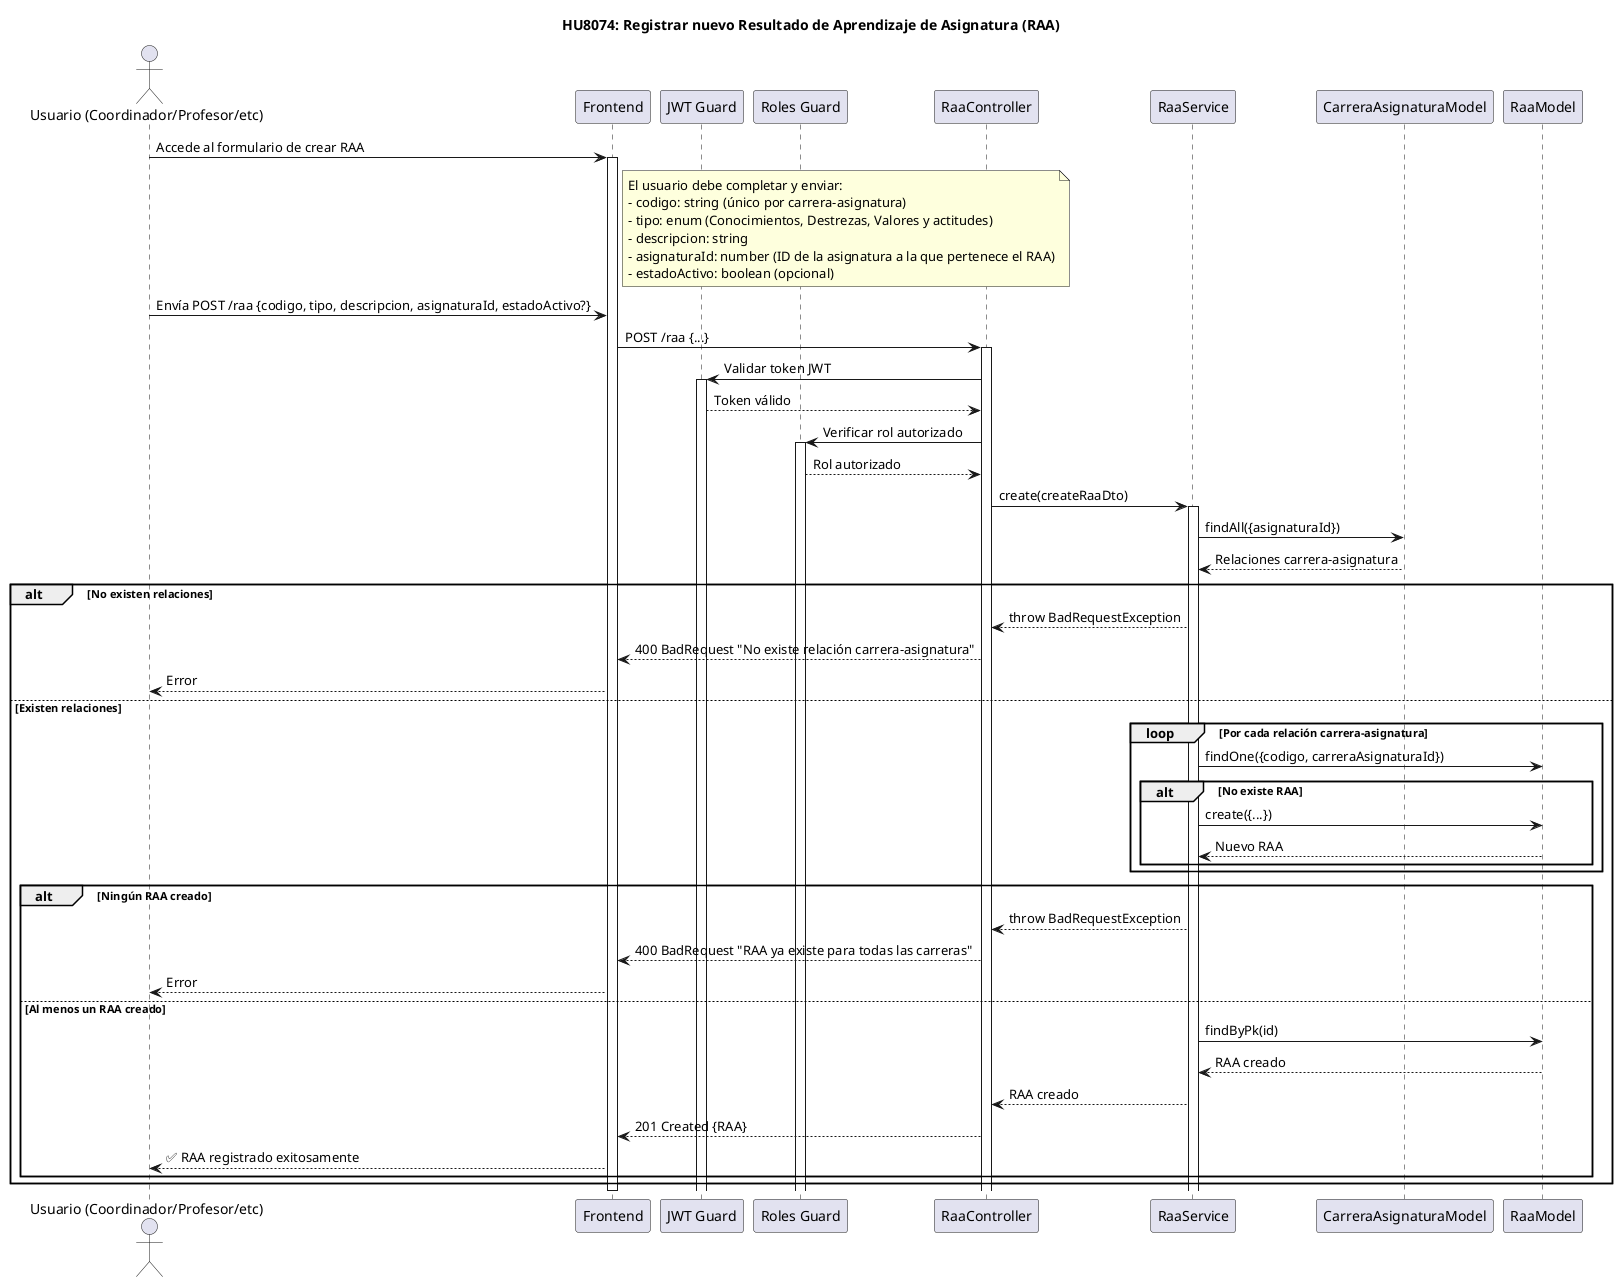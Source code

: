 @startuml HU8074 - Crear RAA

title HU8074: Registrar nuevo Resultado de Aprendizaje de Asignatura (RAA)

actor "Usuario (Coordinador/Profesor/etc)" as User
participant "Frontend" as FE
participant "JWT Guard" as JWT
participant "Roles Guard" as RG
participant "RaaController" as RC
participant "RaaService" as RS
participant "CarreraAsignaturaModel" as CA
participant "RaaModel" as RAA

User -> FE: Accede al formulario de crear RAA
activate FE
note right of FE
  El usuario debe completar y enviar:
  - codigo: string (único por carrera-asignatura)
  - tipo: enum (Conocimientos, Destrezas, Valores y actitudes)
  - descripcion: string
  - asignaturaId: number (ID de la asignatura a la que pertenece el RAA)
  - estadoActivo: boolean (opcional)
end note

User -> FE: Envía POST /raa {codigo, tipo, descripcion, asignaturaId, estadoActivo?}
FE -> RC: POST /raa {...}
activate RC

RC -> JWT: Validar token JWT
activate JWT
JWT --> RC: Token válido
RC -> RG: Verificar rol autorizado
activate RG
RG --> RC: Rol autorizado

RC -> RS: create(createRaaDto)
activate RS

RS -> CA: findAll({asignaturaId})
CA --> RS: Relaciones carrera-asignatura
alt No existen relaciones
    RS --> RC: throw BadRequestException
    RC --> FE: 400 BadRequest "No existe relación carrera-asignatura"
    FE --> User: Error
else Existen relaciones
    loop Por cada relación carrera-asignatura
        RS -> RAA: findOne({codigo, carreraAsignaturaId})
        alt No existe RAA
            RS -> RAA: create({...})
            RAA --> RS: Nuevo RAA
        end
    end
    alt Ningún RAA creado
        RS --> RC: throw BadRequestException
        RC --> FE: 400 BadRequest "RAA ya existe para todas las carreras"
        FE --> User: Error
    else Al menos un RAA creado
        RS -> RAA: findByPk(id)
        RAA --> RS: RAA creado
        RS --> RC: RAA creado
        RC --> FE: 201 Created {RAA}
        FE --> User: ✅ RAA registrado exitosamente
    end
end

deactivate FE
@enduml
